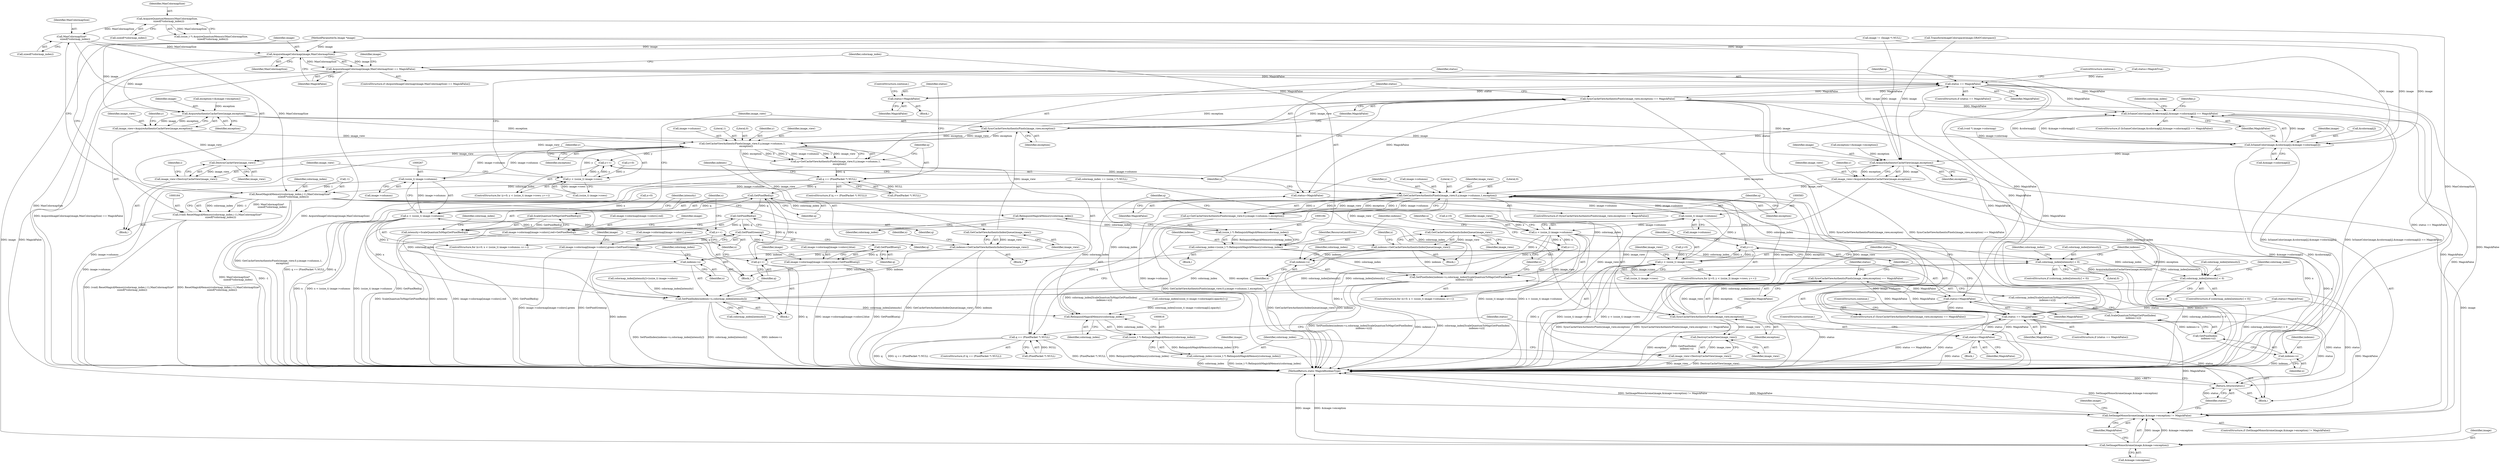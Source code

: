 digraph "0_ImageMagick_db1ffb6cf44bcfe5c4d5fcf9d9109ded5617387f_1@API" {
"1000169" [label="(Call,MaxColormapSize*\n         sizeof(*colormap_index))"];
"1000138" [label="(Call,AcquireQuantumMemory(MaxColormapSize,\n    sizeof(*colormap_index)))"];
"1000165" [label="(Call,ResetMagickMemory(colormap_index,(-1),MaxColormapSize*\n         sizeof(*colormap_index)))"];
"1000163" [label="(Call,(void) ResetMagickMemory(colormap_index,(-1),MaxColormapSize*\n         sizeof(*colormap_index)))"];
"1000185" [label="(Call,RelinquishMagickMemory(colormap_index))"];
"1000183" [label="(Call,(ssize_t *) RelinquishMagickMemory(colormap_index))"];
"1000181" [label="(Call,colormap_index=(ssize_t *) RelinquishMagickMemory(colormap_index))"];
"1000281" [label="(Call,colormap_index[intensity] < 0)"];
"1000288" [label="(Call,colormap_index[intensity] < 0)"];
"1000343" [label="(Call,SetPixelIndex(indexes+x,colormap_index[intensity]))"];
"1000617" [label="(Call,RelinquishMagickMemory(colormap_index))"];
"1000615" [label="(Call,(ssize_t *) RelinquishMagickMemory(colormap_index))"];
"1000613" [label="(Call,colormap_index=(ssize_t *) RelinquishMagickMemory(colormap_index))"];
"1000589" [label="(Call,SetPixelIndex(indexes+x,colormap_index[ScaleQuantumToMap(GetPixelIndex(\n        indexes+x))]))"];
"1000176" [label="(Call,AcquireImageColormap(image,MaxColormapSize))"];
"1000175" [label="(Call,AcquireImageColormap(image,MaxColormapSize) == MagickFalse)"];
"1000230" [label="(Call,status == MagickFalse)"];
"1000252" [label="(Call,status=MagickFalse)"];
"1000353" [label="(Call,SyncCacheViewAuthenticPixels(image_view,exception) == MagickFalse)"];
"1000358" [label="(Call,status=MagickFalse)"];
"1000451" [label="(Call,IsSameColor(image,&colormap[j],&image->colormap[i]) == MagickFalse)"];
"1000546" [label="(Call,status == MagickFalse)"];
"1000568" [label="(Call,status=MagickFalse)"];
"1000638" [label="(Return,return(status);)"];
"1000601" [label="(Call,SyncCacheViewAuthenticPixels(image_view,exception) == MagickFalse)"];
"1000606" [label="(Call,status=MagickFalse)"];
"1000625" [label="(Call,SetImageMonochrome(image,&image->exception) != MagickFalse)"];
"1000209" [label="(Call,AcquireAuthenticCacheView(image,exception))"];
"1000207" [label="(Call,image_view=AcquireAuthenticCacheView(image,exception))"];
"1000236" [label="(Call,GetCacheViewAuthenticPixels(image_view,0,y,image->columns,1,\n          exception))"];
"1000223" [label="(Call,y++)"];
"1000216" [label="(Call,y < (ssize_t) image->rows)"];
"1000234" [label="(Call,q=GetCacheViewAuthenticPixels(image_view,0,y,image->columns,1,\n          exception))"];
"1000246" [label="(Call,q == (PixelPacket *) NULL)"];
"1000278" [label="(Call,GetPixelRed(q))"];
"1000277" [label="(Call,ScaleQuantumToMap(GetPixelRed(q)))"];
"1000275" [label="(Call,intensity=ScaleQuantumToMap(GetPixelRed(q)))"];
"1000313" [label="(Call,GetPixelRed(q))"];
"1000303" [label="(Call,image->colormap[image->colors].red=GetPixelRed(q))"];
"1000325" [label="(Call,GetPixelGreen(q))"];
"1000315" [label="(Call,image->colormap[image->colors].green=GetPixelGreen(q))"];
"1000337" [label="(Call,GetPixelBlue(q))"];
"1000327" [label="(Call,image->colormap[image->colors].blue=GetPixelBlue(q))"];
"1000350" [label="(Call,q++)"];
"1000258" [label="(Call,GetCacheViewAuthenticIndexQueue(image_view))"];
"1000256" [label="(Call,indexes=GetCacheViewAuthenticIndexQueue(image_view))"];
"1000344" [label="(Call,indexes+x)"];
"1000354" [label="(Call,SyncCacheViewAuthenticPixels(image_view,exception))"];
"1000363" [label="(Call,DestroyCacheView(image_view))"];
"1000361" [label="(Call,image_view=DestroyCacheView(image_view))"];
"1000266" [label="(Call,(ssize_t) image->columns)"];
"1000264" [label="(Call,x < (ssize_t) image->columns)"];
"1000271" [label="(Call,x++)"];
"1000552" [label="(Call,GetCacheViewAuthenticPixels(image_view,0,y,image->columns,1,exception))"];
"1000539" [label="(Call,y++)"];
"1000532" [label="(Call,y < (ssize_t) image->rows)"];
"1000550" [label="(Call,q=GetCacheViewAuthenticPixels(image_view,0,y,image->columns,1,exception))"];
"1000562" [label="(Call,q == (PixelPacket *) NULL)"];
"1000574" [label="(Call,GetCacheViewAuthenticIndexQueue(image_view))"];
"1000572" [label="(Call,indexes=GetCacheViewAuthenticIndexQueue(image_view))"];
"1000590" [label="(Call,indexes+x)"];
"1000602" [label="(Call,SyncCacheViewAuthenticPixels(image_view,exception))"];
"1000611" [label="(Call,DestroyCacheView(image_view))"];
"1000609" [label="(Call,image_view=DestroyCacheView(image_view))"];
"1000582" [label="(Call,(ssize_t) image->columns)"];
"1000580" [label="(Call,x < (ssize_t) image->columns)"];
"1000587" [label="(Call,x++)"];
"1000596" [label="(Call,GetPixelIndex(\n        indexes+x))"];
"1000595" [label="(Call,ScaleQuantumToMap(GetPixelIndex(\n        indexes+x)))"];
"1000597" [label="(Call,indexes+x)"];
"1000452" [label="(Call,IsSameColor(image,&colormap[j],&image->colormap[i]))"];
"1000525" [label="(Call,AcquireAuthenticCacheView(image,exception))"];
"1000523" [label="(Call,image_view=AcquireAuthenticCacheView(image,exception))"];
"1000626" [label="(Call,SetImageMonochrome(image,&image->exception))"];
"1000177" [label="(Identifier,image)"];
"1000243" [label="(Literal,1)"];
"1000596" [label="(Call,GetPixelIndex(\n        indexes+x))"];
"1000112" [label="(Call,image != (Image *) NULL)"];
"1000231" [label="(Identifier,status)"];
"1000254" [label="(Identifier,MagickFalse)"];
"1000541" [label="(Block,)"];
"1000229" [label="(ControlStructure,if (status == MagickFalse))"];
"1000603" [label="(Identifier,image_view)"];
"1000568" [label="(Call,status=MagickFalse)"];
"1000355" [label="(Identifier,image_view)"];
"1000170" [label="(Identifier,MaxColormapSize)"];
"1000452" [label="(Call,IsSameColor(image,&colormap[j],&image->colormap[i]))"];
"1000347" [label="(Call,colormap_index[intensity])"];
"1000101" [label="(MethodParameterIn,Image *image)"];
"1000314" [label="(Identifier,q)"];
"1000256" [label="(Call,indexes=GetCacheViewAuthenticIndexQueue(image_view))"];
"1000554" [label="(Literal,0)"];
"1000266" [label="(Call,(ssize_t) image->columns)"];
"1000207" [label="(Call,image_view=AcquireAuthenticCacheView(image,exception))"];
"1000573" [label="(Identifier,indexes)"];
"1000262" [label="(Identifier,x)"];
"1000547" [label="(Identifier,status)"];
"1000225" [label="(Block,)"];
"1000344" [label="(Call,indexes+x)"];
"1000540" [label="(Identifier,y)"];
"1000348" [label="(Identifier,colormap_index)"];
"1000283" [label="(Identifier,colormap_index)"];
"1000524" [label="(Identifier,image_view)"];
"1000602" [label="(Call,SyncCacheViewAuthenticPixels(image_view,exception))"];
"1000545" [label="(ControlStructure,if (status == MagickFalse))"];
"1000210" [label="(Identifier,image)"];
"1000614" [label="(Identifier,colormap_index)"];
"1000331" [label="(Identifier,image)"];
"1000609" [label="(Call,image_view=DestroyCacheView(image_view))"];
"1000171" [label="(Call,sizeof(*colormap_index))"];
"1000178" [label="(Identifier,MaxColormapSize)"];
"1000278" [label="(Call,GetPixelRed(q))"];
"1000605" [label="(Identifier,MagickFalse)"];
"1000246" [label="(Call,q == (PixelPacket *) NULL)"];
"1000580" [label="(Call,x < (ssize_t) image->columns)"];
"1000212" [label="(ControlStructure,for (y=0; y < (ssize_t) image->rows; y++))"];
"1000289" [label="(Call,colormap_index[intensity])"];
"1000618" [label="(Identifier,colormap_index)"];
"1000567" [label="(Block,)"];
"1000612" [label="(Identifier,image_view)"];
"1000188" [label="(Identifier,ResourceLimitError)"];
"1000161" [label="(Block,)"];
"1000337" [label="(Call,GetPixelBlue(q))"];
"1000259" [label="(Identifier,image_view)"];
"1000234" [label="(Call,q=GetCacheViewAuthenticPixels(image_view,0,y,image->columns,1,\n          exception))"];
"1000628" [label="(Call,&image->exception)"];
"1000356" [label="(Identifier,exception)"];
"1000604" [label="(Identifier,exception)"];
"1000613" [label="(Call,colormap_index=(ssize_t *) RelinquishMagickMemory(colormap_index))"];
"1000319" [label="(Identifier,image)"];
"1000257" [label="(Identifier,indexes)"];
"1000561" [label="(ControlStructure,if (q == (PixelPacket *) NULL))"];
"1000530" [label="(Identifier,y)"];
"1000271" [label="(Call,x++)"];
"1000550" [label="(Call,q=GetCacheViewAuthenticPixels(image_view,0,y,image->columns,1,exception))"];
"1000316" [label="(Call,image->colormap[image->colors].green)"];
"1000343" [label="(Call,SetPixelIndex(indexes+x,colormap_index[intensity]))"];
"1000292" [label="(Literal,0)"];
"1000275" [label="(Call,intensity=ScaleQuantumToMap(GetPixelRed(q)))"];
"1000328" [label="(Call,image->colormap[image->colors].blue)"];
"1000176" [label="(Call,AcquireImageColormap(image,MaxColormapSize))"];
"1000589" [label="(Call,SetPixelIndex(indexes+x,colormap_index[ScaleQuantumToMap(GetPixelIndex(\n        indexes+x))]))"];
"1000230" [label="(Call,status == MagickFalse)"];
"1000450" [label="(ControlStructure,if (IsSameColor(image,&colormap[j],&image->colormap[i]) == MagickFalse))"];
"1000280" [label="(ControlStructure,if (colormap_index[intensity] < 0))"];
"1000195" [label="(Identifier,image)"];
"1000245" [label="(ControlStructure,if (q == (PixelPacket *) NULL))"];
"1000179" [label="(Identifier,MagickFalse)"];
"1000180" [label="(Block,)"];
"1000144" [label="(Call,colormap_index == (ssize_t *) NULL)"];
"1000626" [label="(Call,SetImageMonochrome(image,&image->exception))"];
"1000529" [label="(Call,y=0)"];
"1000635" [label="(Identifier,image)"];
"1000303" [label="(Call,image->colormap[image->colors].red=GetPixelRed(q))"];
"1000560" [label="(Identifier,exception)"];
"1000325" [label="(Call,GetPixelGreen(q))"];
"1000451" [label="(Call,IsSameColor(image,&colormap[j],&image->colormap[i]) == MagickFalse)"];
"1000638" [label="(Return,return(status);)"];
"1000479" [label="(Identifier,colormap_index)"];
"1000313" [label="(Call,GetPixelRed(q))"];
"1000352" [label="(ControlStructure,if (SyncCacheViewAuthenticPixels(image_view,exception) == MagickFalse))"];
"1000287" [label="(ControlStructure,if (colormap_index[intensity] < 0))"];
"1000551" [label="(Identifier,q)"];
"1000244" [label="(Identifier,exception)"];
"1000131" [label="(Call,TransformImageColorspace(image,GRAYColorspace))"];
"1000555" [label="(Identifier,y)"];
"1000264" [label="(Call,x < (ssize_t) image->columns)"];
"1000621" [label="(Identifier,image)"];
"1000261" [label="(Call,x=0)"];
"1000138" [label="(Call,AcquireQuantumMemory(MaxColormapSize,\n    sizeof(*colormap_index)))"];
"1000358" [label="(Call,status=MagickFalse)"];
"1000607" [label="(Identifier,status)"];
"1000617" [label="(Call,RelinquishMagickMemory(colormap_index))"];
"1000304" [label="(Call,image->colormap[image->colors].red)"];
"1000533" [label="(Identifier,y)"];
"1000606" [label="(Call,status=MagickFalse)"];
"1000102" [label="(Block,)"];
"1000216" [label="(Call,y < (ssize_t) image->rows)"];
"1000600" [label="(ControlStructure,if (SyncCacheViewAuthenticPixels(image_view,exception) == MagickFalse))"];
"1000590" [label="(Call,indexes+x)"];
"1000285" [label="(Literal,0)"];
"1000247" [label="(Identifier,q)"];
"1000576" [label="(ControlStructure,for (x=0; x < (ssize_t) image->columns; x++))"];
"1000526" [label="(Identifier,image)"];
"1000238" [label="(Literal,0)"];
"1000175" [label="(Call,AcquireImageColormap(image,MaxColormapSize) == MagickFalse)"];
"1000367" [label="(Identifier,i)"];
"1000277" [label="(Call,ScaleQuantumToMap(GetPixelRed(q)))"];
"1000582" [label="(Call,(ssize_t) image->columns)"];
"1000611" [label="(Call,DestroyCacheView(image_view))"];
"1000624" [label="(ControlStructure,if (SetImageMonochrome(image,&image->exception) != MagickFalse))"];
"1000268" [label="(Call,image->columns)"];
"1000532" [label="(Call,y < (ssize_t) image->rows)"];
"1000140" [label="(Call,sizeof(*colormap_index))"];
"1000260" [label="(ControlStructure,for (x=0; x < (ssize_t) image->columns; x++))"];
"1000273" [label="(Block,)"];
"1000345" [label="(Identifier,indexes)"];
"1000288" [label="(Call,colormap_index[intensity] < 0)"];
"1000139" [label="(Identifier,MaxColormapSize)"];
"1000232" [label="(Identifier,MagickFalse)"];
"1000183" [label="(Call,(ssize_t *) RelinquishMagickMemory(colormap_index))"];
"1000601" [label="(Call,SyncCacheViewAuthenticPixels(image_view,exception) == MagickFalse)"];
"1000174" [label="(ControlStructure,if (AcquireImageColormap(image,MaxColormapSize) == MagickFalse))"];
"1000251" [label="(Block,)"];
"1000575" [label="(Identifier,image_view)"];
"1000587" [label="(Call,x++)"];
"1000563" [label="(Identifier,q)"];
"1000615" [label="(Call,(ssize_t *) RelinquishMagickMemory(colormap_index))"];
"1000233" [label="(ControlStructure,continue;)"];
"1000363" [label="(Call,DestroyCacheView(image_view))"];
"1000632" [label="(Identifier,MagickFalse)"];
"1000588" [label="(Identifier,x)"];
"1000458" [label="(Call,&image->colormap[i])"];
"1000213" [label="(Call,y=0)"];
"1000546" [label="(Call,status == MagickFalse)"];
"1000569" [label="(Identifier,status)"];
"1000198" [label="(Call,status=MagickTrue)"];
"1000208" [label="(Identifier,image_view)"];
"1000364" [label="(Identifier,image_view)"];
"1000186" [label="(Identifier,colormap_index)"];
"1000315" [label="(Call,image->colormap[image->colors].green=GetPixelGreen(q))"];
"1000362" [label="(Identifier,image_view)"];
"1000581" [label="(Identifier,x)"];
"1000595" [label="(Call,ScaleQuantumToMap(GetPixelIndex(\n        indexes+x)))"];
"1000326" [label="(Identifier,q)"];
"1000640" [label="(MethodReturn,static MagickBooleanType)"];
"1000453" [label="(Identifier,image)"];
"1000523" [label="(Call,image_view=AcquireAuthenticCacheView(image,exception))"];
"1000454" [label="(Call,&colormap[j])"];
"1000167" [label="(Call,-1)"];
"1000549" [label="(ControlStructure,continue;)"];
"1000548" [label="(Identifier,MagickFalse)"];
"1000217" [label="(Identifier,y)"];
"1000351" [label="(Identifier,q)"];
"1000185" [label="(Call,RelinquishMagickMemory(colormap_index))"];
"1000539" [label="(Call,y++)"];
"1000360" [label="(Identifier,MagickFalse)"];
"1000265" [label="(Identifier,x)"];
"1000556" [label="(Call,image->columns)"];
"1000341" [label="(Identifier,image)"];
"1000350" [label="(Call,q++)"];
"1000201" [label="(Call,exception=(&image->exception))"];
"1000239" [label="(Identifier,y)"];
"1000627" [label="(Identifier,image)"];
"1000639" [label="(Identifier,status)"];
"1000608" [label="(Identifier,MagickFalse)"];
"1000390" [label="(Call,(void *) image->colormap)"];
"1000182" [label="(Identifier,colormap_index)"];
"1000272" [label="(Identifier,x)"];
"1000572" [label="(Call,indexes=GetCacheViewAuthenticIndexQueue(image_view))"];
"1000258" [label="(Call,GetCacheViewAuthenticIndexQueue(image_view))"];
"1000290" [label="(Identifier,colormap_index)"];
"1000165" [label="(Call,ResetMagickMemory(colormap_index,(-1),MaxColormapSize*\n         sizeof(*colormap_index)))"];
"1000346" [label="(Identifier,x)"];
"1000281" [label="(Call,colormap_index[intensity] < 0)"];
"1000276" [label="(Identifier,intensity)"];
"1000357" [label="(Identifier,MagickFalse)"];
"1000591" [label="(Identifier,indexes)"];
"1000597" [label="(Call,indexes+x)"];
"1000223" [label="(Call,y++)"];
"1000592" [label="(Identifier,x)"];
"1000593" [label="(Call,colormap_index[ScaleQuantumToMap(GetPixelIndex(\n        indexes+x))])"];
"1000169" [label="(Call,MaxColormapSize*\n         sizeof(*colormap_index))"];
"1000296" [label="(Identifier,colormap_index)"];
"1000235" [label="(Identifier,q)"];
"1000525" [label="(Call,AcquireAuthenticCacheView(image,exception))"];
"1000237" [label="(Identifier,image_view)"];
"1000559" [label="(Literal,1)"];
"1000598" [label="(Identifier,indexes)"];
"1000562" [label="(Call,q == (PixelPacket *) NULL)"];
"1000166" [label="(Identifier,colormap_index)"];
"1000570" [label="(Identifier,MagickFalse)"];
"1000214" [label="(Identifier,y)"];
"1000218" [label="(Call,(ssize_t) image->rows)"];
"1000293" [label="(Block,)"];
"1000571" [label="(ControlStructure,continue;)"];
"1000327" [label="(Call,image->colormap[image->colors].blue=GetPixelBlue(q))"];
"1000553" [label="(Identifier,image_view)"];
"1000248" [label="(Call,(PixelPacket *) NULL)"];
"1000464" [label="(Identifier,MagickFalse)"];
"1000527" [label="(Identifier,exception)"];
"1000252" [label="(Call,status=MagickFalse)"];
"1000514" [label="(Call,status=MagickTrue)"];
"1000361" [label="(Call,image_view=DestroyCacheView(image_view))"];
"1000279" [label="(Identifier,q)"];
"1000564" [label="(Call,(PixelPacket *) NULL)"];
"1000517" [label="(Call,exception=(&image->exception))"];
"1000224" [label="(Identifier,y)"];
"1000354" [label="(Call,SyncCacheViewAuthenticPixels(image_view,exception))"];
"1000294" [label="(Call,colormap_index[intensity]=(ssize_t) image->colors)"];
"1000209" [label="(Call,AcquireAuthenticCacheView(image,exception))"];
"1000338" [label="(Identifier,q)"];
"1000181" [label="(Call,colormap_index=(ssize_t *) RelinquishMagickMemory(colormap_index))"];
"1000610" [label="(Identifier,image_view)"];
"1000594" [label="(Identifier,colormap_index)"];
"1000136" [label="(Call,(ssize_t *) AcquireQuantumMemory(MaxColormapSize,\n    sizeof(*colormap_index)))"];
"1000253" [label="(Identifier,status)"];
"1000584" [label="(Call,image->columns)"];
"1000236" [label="(Call,GetCacheViewAuthenticPixels(image_view,0,y,image->columns,1,\n          exception))"];
"1000599" [label="(Identifier,x)"];
"1000477" [label="(Call,colormap_index[(ssize_t) image->colormap[i].opacity]=j)"];
"1000240" [label="(Call,image->columns)"];
"1000467" [label="(Identifier,j)"];
"1000574" [label="(Call,GetCacheViewAuthenticIndexQueue(image_view))"];
"1000552" [label="(Call,GetCacheViewAuthenticPixels(image_view,0,y,image->columns,1,exception))"];
"1000282" [label="(Call,colormap_index[intensity])"];
"1000625" [label="(Call,SetImageMonochrome(image,&image->exception) != MagickFalse)"];
"1000359" [label="(Identifier,status)"];
"1000353" [label="(Call,SyncCacheViewAuthenticPixels(image_view,exception) == MagickFalse)"];
"1000578" [label="(Identifier,x)"];
"1000528" [label="(ControlStructure,for (y=0; y < (ssize_t) image->rows; y++))"];
"1000534" [label="(Call,(ssize_t) image->rows)"];
"1000255" [label="(ControlStructure,continue;)"];
"1000577" [label="(Call,x=0)"];
"1000211" [label="(Identifier,exception)"];
"1000163" [label="(Call,(void) ResetMagickMemory(colormap_index,(-1),MaxColormapSize*\n         sizeof(*colormap_index)))"];
"1000169" -> "1000165"  [label="AST: "];
"1000169" -> "1000171"  [label="CFG: "];
"1000170" -> "1000169"  [label="AST: "];
"1000171" -> "1000169"  [label="AST: "];
"1000165" -> "1000169"  [label="CFG: "];
"1000169" -> "1000165"  [label="DDG: MaxColormapSize"];
"1000138" -> "1000169"  [label="DDG: MaxColormapSize"];
"1000169" -> "1000176"  [label="DDG: MaxColormapSize"];
"1000138" -> "1000136"  [label="AST: "];
"1000138" -> "1000140"  [label="CFG: "];
"1000139" -> "1000138"  [label="AST: "];
"1000140" -> "1000138"  [label="AST: "];
"1000136" -> "1000138"  [label="CFG: "];
"1000138" -> "1000640"  [label="DDG: MaxColormapSize"];
"1000138" -> "1000136"  [label="DDG: MaxColormapSize"];
"1000165" -> "1000163"  [label="AST: "];
"1000166" -> "1000165"  [label="AST: "];
"1000167" -> "1000165"  [label="AST: "];
"1000163" -> "1000165"  [label="CFG: "];
"1000165" -> "1000640"  [label="DDG: MaxColormapSize*\n         sizeof(*colormap_index)"];
"1000165" -> "1000640"  [label="DDG: -1"];
"1000165" -> "1000163"  [label="DDG: colormap_index"];
"1000165" -> "1000163"  [label="DDG: -1"];
"1000165" -> "1000163"  [label="DDG: MaxColormapSize*\n         sizeof(*colormap_index)"];
"1000144" -> "1000165"  [label="DDG: colormap_index"];
"1000167" -> "1000165"  [label="DDG: 1"];
"1000165" -> "1000185"  [label="DDG: colormap_index"];
"1000165" -> "1000281"  [label="DDG: colormap_index"];
"1000165" -> "1000288"  [label="DDG: colormap_index"];
"1000165" -> "1000343"  [label="DDG: colormap_index"];
"1000165" -> "1000589"  [label="DDG: colormap_index"];
"1000165" -> "1000617"  [label="DDG: colormap_index"];
"1000163" -> "1000161"  [label="AST: "];
"1000164" -> "1000163"  [label="AST: "];
"1000177" -> "1000163"  [label="CFG: "];
"1000163" -> "1000640"  [label="DDG: (void) ResetMagickMemory(colormap_index,(-1),MaxColormapSize*\n         sizeof(*colormap_index))"];
"1000163" -> "1000640"  [label="DDG: ResetMagickMemory(colormap_index,(-1),MaxColormapSize*\n         sizeof(*colormap_index))"];
"1000185" -> "1000183"  [label="AST: "];
"1000185" -> "1000186"  [label="CFG: "];
"1000186" -> "1000185"  [label="AST: "];
"1000183" -> "1000185"  [label="CFG: "];
"1000185" -> "1000183"  [label="DDG: colormap_index"];
"1000183" -> "1000181"  [label="AST: "];
"1000184" -> "1000183"  [label="AST: "];
"1000181" -> "1000183"  [label="CFG: "];
"1000183" -> "1000181"  [label="DDG: RelinquishMagickMemory(colormap_index)"];
"1000181" -> "1000180"  [label="AST: "];
"1000182" -> "1000181"  [label="AST: "];
"1000188" -> "1000181"  [label="CFG: "];
"1000181" -> "1000281"  [label="DDG: colormap_index"];
"1000181" -> "1000288"  [label="DDG: colormap_index"];
"1000181" -> "1000343"  [label="DDG: colormap_index"];
"1000181" -> "1000589"  [label="DDG: colormap_index"];
"1000181" -> "1000617"  [label="DDG: colormap_index"];
"1000281" -> "1000280"  [label="AST: "];
"1000281" -> "1000285"  [label="CFG: "];
"1000282" -> "1000281"  [label="AST: "];
"1000285" -> "1000281"  [label="AST: "];
"1000290" -> "1000281"  [label="CFG: "];
"1000345" -> "1000281"  [label="CFG: "];
"1000281" -> "1000640"  [label="DDG: colormap_index[intensity] < 0"];
"1000343" -> "1000281"  [label="DDG: colormap_index[intensity]"];
"1000281" -> "1000288"  [label="DDG: colormap_index[intensity]"];
"1000281" -> "1000343"  [label="DDG: colormap_index[intensity]"];
"1000288" -> "1000287"  [label="AST: "];
"1000288" -> "1000292"  [label="CFG: "];
"1000289" -> "1000288"  [label="AST: "];
"1000292" -> "1000288"  [label="AST: "];
"1000296" -> "1000288"  [label="CFG: "];
"1000345" -> "1000288"  [label="CFG: "];
"1000288" -> "1000640"  [label="DDG: colormap_index[intensity] < 0"];
"1000288" -> "1000343"  [label="DDG: colormap_index[intensity]"];
"1000343" -> "1000273"  [label="AST: "];
"1000343" -> "1000347"  [label="CFG: "];
"1000344" -> "1000343"  [label="AST: "];
"1000347" -> "1000343"  [label="AST: "];
"1000351" -> "1000343"  [label="CFG: "];
"1000343" -> "1000640"  [label="DDG: indexes+x"];
"1000343" -> "1000640"  [label="DDG: SetPixelIndex(indexes+x,colormap_index[intensity])"];
"1000343" -> "1000640"  [label="DDG: colormap_index[intensity]"];
"1000256" -> "1000343"  [label="DDG: indexes"];
"1000264" -> "1000343"  [label="DDG: x"];
"1000294" -> "1000343"  [label="DDG: colormap_index[intensity]"];
"1000343" -> "1000617"  [label="DDG: colormap_index[intensity]"];
"1000617" -> "1000615"  [label="AST: "];
"1000617" -> "1000618"  [label="CFG: "];
"1000618" -> "1000617"  [label="AST: "];
"1000615" -> "1000617"  [label="CFG: "];
"1000617" -> "1000615"  [label="DDG: colormap_index"];
"1000144" -> "1000617"  [label="DDG: colormap_index"];
"1000477" -> "1000617"  [label="DDG: colormap_index[(ssize_t) image->colormap[i].opacity]"];
"1000589" -> "1000617"  [label="DDG: colormap_index[ScaleQuantumToMap(GetPixelIndex(\n        indexes+x))]"];
"1000615" -> "1000613"  [label="AST: "];
"1000616" -> "1000615"  [label="AST: "];
"1000613" -> "1000615"  [label="CFG: "];
"1000615" -> "1000640"  [label="DDG: RelinquishMagickMemory(colormap_index)"];
"1000615" -> "1000613"  [label="DDG: RelinquishMagickMemory(colormap_index)"];
"1000613" -> "1000102"  [label="AST: "];
"1000614" -> "1000613"  [label="AST: "];
"1000621" -> "1000613"  [label="CFG: "];
"1000613" -> "1000640"  [label="DDG: colormap_index"];
"1000613" -> "1000640"  [label="DDG: (ssize_t *) RelinquishMagickMemory(colormap_index)"];
"1000589" -> "1000576"  [label="AST: "];
"1000589" -> "1000593"  [label="CFG: "];
"1000590" -> "1000589"  [label="AST: "];
"1000593" -> "1000589"  [label="AST: "];
"1000588" -> "1000589"  [label="CFG: "];
"1000589" -> "1000640"  [label="DDG: SetPixelIndex(indexes+x,colormap_index[ScaleQuantumToMap(GetPixelIndex(\n        indexes+x))])"];
"1000589" -> "1000640"  [label="DDG: indexes+x"];
"1000589" -> "1000640"  [label="DDG: colormap_index[ScaleQuantumToMap(GetPixelIndex(\n        indexes+x))]"];
"1000596" -> "1000589"  [label="DDG: indexes+x"];
"1000572" -> "1000589"  [label="DDG: indexes"];
"1000580" -> "1000589"  [label="DDG: x"];
"1000144" -> "1000589"  [label="DDG: colormap_index"];
"1000176" -> "1000175"  [label="AST: "];
"1000176" -> "1000178"  [label="CFG: "];
"1000177" -> "1000176"  [label="AST: "];
"1000178" -> "1000176"  [label="AST: "];
"1000179" -> "1000176"  [label="CFG: "];
"1000176" -> "1000640"  [label="DDG: MaxColormapSize"];
"1000176" -> "1000175"  [label="DDG: image"];
"1000176" -> "1000175"  [label="DDG: MaxColormapSize"];
"1000131" -> "1000176"  [label="DDG: image"];
"1000112" -> "1000176"  [label="DDG: image"];
"1000101" -> "1000176"  [label="DDG: image"];
"1000176" -> "1000209"  [label="DDG: image"];
"1000175" -> "1000174"  [label="AST: "];
"1000175" -> "1000179"  [label="CFG: "];
"1000179" -> "1000175"  [label="AST: "];
"1000182" -> "1000175"  [label="CFG: "];
"1000195" -> "1000175"  [label="CFG: "];
"1000175" -> "1000640"  [label="DDG: AcquireImageColormap(image,MaxColormapSize)"];
"1000175" -> "1000640"  [label="DDG: AcquireImageColormap(image,MaxColormapSize) == MagickFalse"];
"1000175" -> "1000230"  [label="DDG: MagickFalse"];
"1000175" -> "1000451"  [label="DDG: MagickFalse"];
"1000175" -> "1000546"  [label="DDG: MagickFalse"];
"1000175" -> "1000625"  [label="DDG: MagickFalse"];
"1000230" -> "1000229"  [label="AST: "];
"1000230" -> "1000232"  [label="CFG: "];
"1000231" -> "1000230"  [label="AST: "];
"1000232" -> "1000230"  [label="AST: "];
"1000233" -> "1000230"  [label="CFG: "];
"1000235" -> "1000230"  [label="CFG: "];
"1000230" -> "1000640"  [label="DDG: status == MagickFalse"];
"1000252" -> "1000230"  [label="DDG: status"];
"1000198" -> "1000230"  [label="DDG: status"];
"1000358" -> "1000230"  [label="DDG: status"];
"1000353" -> "1000230"  [label="DDG: MagickFalse"];
"1000230" -> "1000252"  [label="DDG: MagickFalse"];
"1000230" -> "1000353"  [label="DDG: MagickFalse"];
"1000230" -> "1000451"  [label="DDG: MagickFalse"];
"1000230" -> "1000546"  [label="DDG: MagickFalse"];
"1000230" -> "1000625"  [label="DDG: MagickFalse"];
"1000252" -> "1000251"  [label="AST: "];
"1000252" -> "1000254"  [label="CFG: "];
"1000253" -> "1000252"  [label="AST: "];
"1000254" -> "1000252"  [label="AST: "];
"1000255" -> "1000252"  [label="CFG: "];
"1000353" -> "1000352"  [label="AST: "];
"1000353" -> "1000357"  [label="CFG: "];
"1000354" -> "1000353"  [label="AST: "];
"1000357" -> "1000353"  [label="AST: "];
"1000359" -> "1000353"  [label="CFG: "];
"1000224" -> "1000353"  [label="CFG: "];
"1000353" -> "1000640"  [label="DDG: SyncCacheViewAuthenticPixels(image_view,exception) == MagickFalse"];
"1000353" -> "1000640"  [label="DDG: SyncCacheViewAuthenticPixels(image_view,exception)"];
"1000354" -> "1000353"  [label="DDG: image_view"];
"1000354" -> "1000353"  [label="DDG: exception"];
"1000353" -> "1000358"  [label="DDG: MagickFalse"];
"1000353" -> "1000451"  [label="DDG: MagickFalse"];
"1000353" -> "1000546"  [label="DDG: MagickFalse"];
"1000353" -> "1000625"  [label="DDG: MagickFalse"];
"1000358" -> "1000352"  [label="AST: "];
"1000358" -> "1000360"  [label="CFG: "];
"1000359" -> "1000358"  [label="AST: "];
"1000360" -> "1000358"  [label="AST: "];
"1000224" -> "1000358"  [label="CFG: "];
"1000451" -> "1000450"  [label="AST: "];
"1000451" -> "1000464"  [label="CFG: "];
"1000452" -> "1000451"  [label="AST: "];
"1000464" -> "1000451"  [label="AST: "];
"1000467" -> "1000451"  [label="CFG: "];
"1000479" -> "1000451"  [label="CFG: "];
"1000451" -> "1000640"  [label="DDG: IsSameColor(image,&colormap[j],&image->colormap[i])"];
"1000451" -> "1000640"  [label="DDG: IsSameColor(image,&colormap[j],&image->colormap[i]) == MagickFalse"];
"1000452" -> "1000451"  [label="DDG: image"];
"1000452" -> "1000451"  [label="DDG: &colormap[j]"];
"1000452" -> "1000451"  [label="DDG: &image->colormap[i]"];
"1000451" -> "1000546"  [label="DDG: MagickFalse"];
"1000451" -> "1000625"  [label="DDG: MagickFalse"];
"1000546" -> "1000545"  [label="AST: "];
"1000546" -> "1000548"  [label="CFG: "];
"1000547" -> "1000546"  [label="AST: "];
"1000548" -> "1000546"  [label="AST: "];
"1000549" -> "1000546"  [label="CFG: "];
"1000551" -> "1000546"  [label="CFG: "];
"1000546" -> "1000640"  [label="DDG: status == MagickFalse"];
"1000546" -> "1000640"  [label="DDG: status"];
"1000606" -> "1000546"  [label="DDG: status"];
"1000568" -> "1000546"  [label="DDG: status"];
"1000514" -> "1000546"  [label="DDG: status"];
"1000601" -> "1000546"  [label="DDG: MagickFalse"];
"1000546" -> "1000568"  [label="DDG: MagickFalse"];
"1000546" -> "1000601"  [label="DDG: MagickFalse"];
"1000546" -> "1000625"  [label="DDG: MagickFalse"];
"1000546" -> "1000638"  [label="DDG: status"];
"1000568" -> "1000567"  [label="AST: "];
"1000568" -> "1000570"  [label="CFG: "];
"1000569" -> "1000568"  [label="AST: "];
"1000570" -> "1000568"  [label="AST: "];
"1000571" -> "1000568"  [label="CFG: "];
"1000568" -> "1000640"  [label="DDG: status"];
"1000568" -> "1000638"  [label="DDG: status"];
"1000638" -> "1000102"  [label="AST: "];
"1000638" -> "1000639"  [label="CFG: "];
"1000639" -> "1000638"  [label="AST: "];
"1000640" -> "1000638"  [label="CFG: "];
"1000638" -> "1000640"  [label="DDG: <RET>"];
"1000639" -> "1000638"  [label="DDG: status"];
"1000606" -> "1000638"  [label="DDG: status"];
"1000514" -> "1000638"  [label="DDG: status"];
"1000601" -> "1000600"  [label="AST: "];
"1000601" -> "1000605"  [label="CFG: "];
"1000602" -> "1000601"  [label="AST: "];
"1000605" -> "1000601"  [label="AST: "];
"1000607" -> "1000601"  [label="CFG: "];
"1000540" -> "1000601"  [label="CFG: "];
"1000601" -> "1000640"  [label="DDG: SyncCacheViewAuthenticPixels(image_view,exception)"];
"1000601" -> "1000640"  [label="DDG: SyncCacheViewAuthenticPixels(image_view,exception) == MagickFalse"];
"1000602" -> "1000601"  [label="DDG: image_view"];
"1000602" -> "1000601"  [label="DDG: exception"];
"1000601" -> "1000606"  [label="DDG: MagickFalse"];
"1000601" -> "1000625"  [label="DDG: MagickFalse"];
"1000606" -> "1000600"  [label="AST: "];
"1000606" -> "1000608"  [label="CFG: "];
"1000607" -> "1000606"  [label="AST: "];
"1000608" -> "1000606"  [label="AST: "];
"1000540" -> "1000606"  [label="CFG: "];
"1000606" -> "1000640"  [label="DDG: status"];
"1000625" -> "1000624"  [label="AST: "];
"1000625" -> "1000632"  [label="CFG: "];
"1000626" -> "1000625"  [label="AST: "];
"1000632" -> "1000625"  [label="AST: "];
"1000635" -> "1000625"  [label="CFG: "];
"1000639" -> "1000625"  [label="CFG: "];
"1000625" -> "1000640"  [label="DDG: MagickFalse"];
"1000625" -> "1000640"  [label="DDG: SetImageMonochrome(image,&image->exception)"];
"1000625" -> "1000640"  [label="DDG: SetImageMonochrome(image,&image->exception) != MagickFalse"];
"1000626" -> "1000625"  [label="DDG: image"];
"1000626" -> "1000625"  [label="DDG: &image->exception"];
"1000209" -> "1000207"  [label="AST: "];
"1000209" -> "1000211"  [label="CFG: "];
"1000210" -> "1000209"  [label="AST: "];
"1000211" -> "1000209"  [label="AST: "];
"1000207" -> "1000209"  [label="CFG: "];
"1000209" -> "1000207"  [label="DDG: image"];
"1000209" -> "1000207"  [label="DDG: exception"];
"1000101" -> "1000209"  [label="DDG: image"];
"1000201" -> "1000209"  [label="DDG: exception"];
"1000209" -> "1000236"  [label="DDG: exception"];
"1000209" -> "1000452"  [label="DDG: image"];
"1000209" -> "1000525"  [label="DDG: image"];
"1000207" -> "1000161"  [label="AST: "];
"1000208" -> "1000207"  [label="AST: "];
"1000214" -> "1000207"  [label="CFG: "];
"1000207" -> "1000236"  [label="DDG: image_view"];
"1000207" -> "1000363"  [label="DDG: image_view"];
"1000236" -> "1000234"  [label="AST: "];
"1000236" -> "1000244"  [label="CFG: "];
"1000237" -> "1000236"  [label="AST: "];
"1000238" -> "1000236"  [label="AST: "];
"1000239" -> "1000236"  [label="AST: "];
"1000240" -> "1000236"  [label="AST: "];
"1000243" -> "1000236"  [label="AST: "];
"1000244" -> "1000236"  [label="AST: "];
"1000234" -> "1000236"  [label="CFG: "];
"1000236" -> "1000640"  [label="DDG: image->columns"];
"1000236" -> "1000223"  [label="DDG: y"];
"1000236" -> "1000234"  [label="DDG: exception"];
"1000236" -> "1000234"  [label="DDG: 0"];
"1000236" -> "1000234"  [label="DDG: y"];
"1000236" -> "1000234"  [label="DDG: image->columns"];
"1000236" -> "1000234"  [label="DDG: 1"];
"1000236" -> "1000234"  [label="DDG: image_view"];
"1000354" -> "1000236"  [label="DDG: image_view"];
"1000354" -> "1000236"  [label="DDG: exception"];
"1000216" -> "1000236"  [label="DDG: y"];
"1000266" -> "1000236"  [label="DDG: image->columns"];
"1000236" -> "1000258"  [label="DDG: image_view"];
"1000236" -> "1000266"  [label="DDG: image->columns"];
"1000236" -> "1000354"  [label="DDG: exception"];
"1000236" -> "1000363"  [label="DDG: image_view"];
"1000236" -> "1000552"  [label="DDG: image->columns"];
"1000223" -> "1000212"  [label="AST: "];
"1000223" -> "1000224"  [label="CFG: "];
"1000224" -> "1000223"  [label="AST: "];
"1000217" -> "1000223"  [label="CFG: "];
"1000223" -> "1000216"  [label="DDG: y"];
"1000216" -> "1000223"  [label="DDG: y"];
"1000216" -> "1000212"  [label="AST: "];
"1000216" -> "1000218"  [label="CFG: "];
"1000217" -> "1000216"  [label="AST: "];
"1000218" -> "1000216"  [label="AST: "];
"1000231" -> "1000216"  [label="CFG: "];
"1000362" -> "1000216"  [label="CFG: "];
"1000213" -> "1000216"  [label="DDG: y"];
"1000218" -> "1000216"  [label="DDG: image->rows"];
"1000234" -> "1000225"  [label="AST: "];
"1000235" -> "1000234"  [label="AST: "];
"1000247" -> "1000234"  [label="CFG: "];
"1000234" -> "1000640"  [label="DDG: GetCacheViewAuthenticPixels(image_view,0,y,image->columns,1,\n          exception)"];
"1000234" -> "1000246"  [label="DDG: q"];
"1000246" -> "1000245"  [label="AST: "];
"1000246" -> "1000248"  [label="CFG: "];
"1000247" -> "1000246"  [label="AST: "];
"1000248" -> "1000246"  [label="AST: "];
"1000253" -> "1000246"  [label="CFG: "];
"1000257" -> "1000246"  [label="CFG: "];
"1000246" -> "1000640"  [label="DDG: q == (PixelPacket *) NULL"];
"1000246" -> "1000640"  [label="DDG: q"];
"1000248" -> "1000246"  [label="DDG: NULL"];
"1000246" -> "1000278"  [label="DDG: q"];
"1000278" -> "1000277"  [label="AST: "];
"1000278" -> "1000279"  [label="CFG: "];
"1000279" -> "1000278"  [label="AST: "];
"1000277" -> "1000278"  [label="CFG: "];
"1000278" -> "1000277"  [label="DDG: q"];
"1000350" -> "1000278"  [label="DDG: q"];
"1000278" -> "1000313"  [label="DDG: q"];
"1000278" -> "1000350"  [label="DDG: q"];
"1000277" -> "1000275"  [label="AST: "];
"1000275" -> "1000277"  [label="CFG: "];
"1000277" -> "1000640"  [label="DDG: GetPixelRed(q)"];
"1000277" -> "1000275"  [label="DDG: GetPixelRed(q)"];
"1000275" -> "1000273"  [label="AST: "];
"1000276" -> "1000275"  [label="AST: "];
"1000283" -> "1000275"  [label="CFG: "];
"1000275" -> "1000640"  [label="DDG: intensity"];
"1000275" -> "1000640"  [label="DDG: ScaleQuantumToMap(GetPixelRed(q))"];
"1000313" -> "1000303"  [label="AST: "];
"1000313" -> "1000314"  [label="CFG: "];
"1000314" -> "1000313"  [label="AST: "];
"1000303" -> "1000313"  [label="CFG: "];
"1000313" -> "1000303"  [label="DDG: q"];
"1000313" -> "1000325"  [label="DDG: q"];
"1000303" -> "1000293"  [label="AST: "];
"1000304" -> "1000303"  [label="AST: "];
"1000319" -> "1000303"  [label="CFG: "];
"1000303" -> "1000640"  [label="DDG: image->colormap[image->colors].red"];
"1000303" -> "1000640"  [label="DDG: GetPixelRed(q)"];
"1000325" -> "1000315"  [label="AST: "];
"1000325" -> "1000326"  [label="CFG: "];
"1000326" -> "1000325"  [label="AST: "];
"1000315" -> "1000325"  [label="CFG: "];
"1000325" -> "1000315"  [label="DDG: q"];
"1000325" -> "1000337"  [label="DDG: q"];
"1000315" -> "1000293"  [label="AST: "];
"1000316" -> "1000315"  [label="AST: "];
"1000331" -> "1000315"  [label="CFG: "];
"1000315" -> "1000640"  [label="DDG: image->colormap[image->colors].green"];
"1000315" -> "1000640"  [label="DDG: GetPixelGreen(q)"];
"1000337" -> "1000327"  [label="AST: "];
"1000337" -> "1000338"  [label="CFG: "];
"1000338" -> "1000337"  [label="AST: "];
"1000327" -> "1000337"  [label="CFG: "];
"1000337" -> "1000327"  [label="DDG: q"];
"1000337" -> "1000350"  [label="DDG: q"];
"1000327" -> "1000293"  [label="AST: "];
"1000328" -> "1000327"  [label="AST: "];
"1000341" -> "1000327"  [label="CFG: "];
"1000327" -> "1000640"  [label="DDG: image->colormap[image->colors].blue"];
"1000327" -> "1000640"  [label="DDG: GetPixelBlue(q)"];
"1000350" -> "1000273"  [label="AST: "];
"1000350" -> "1000351"  [label="CFG: "];
"1000351" -> "1000350"  [label="AST: "];
"1000272" -> "1000350"  [label="CFG: "];
"1000350" -> "1000640"  [label="DDG: q"];
"1000258" -> "1000256"  [label="AST: "];
"1000258" -> "1000259"  [label="CFG: "];
"1000259" -> "1000258"  [label="AST: "];
"1000256" -> "1000258"  [label="CFG: "];
"1000258" -> "1000256"  [label="DDG: image_view"];
"1000258" -> "1000354"  [label="DDG: image_view"];
"1000256" -> "1000225"  [label="AST: "];
"1000257" -> "1000256"  [label="AST: "];
"1000262" -> "1000256"  [label="CFG: "];
"1000256" -> "1000640"  [label="DDG: GetCacheViewAuthenticIndexQueue(image_view)"];
"1000256" -> "1000640"  [label="DDG: indexes"];
"1000256" -> "1000344"  [label="DDG: indexes"];
"1000344" -> "1000346"  [label="CFG: "];
"1000345" -> "1000344"  [label="AST: "];
"1000346" -> "1000344"  [label="AST: "];
"1000348" -> "1000344"  [label="CFG: "];
"1000344" -> "1000640"  [label="DDG: indexes"];
"1000264" -> "1000344"  [label="DDG: x"];
"1000354" -> "1000356"  [label="CFG: "];
"1000355" -> "1000354"  [label="AST: "];
"1000356" -> "1000354"  [label="AST: "];
"1000357" -> "1000354"  [label="CFG: "];
"1000354" -> "1000363"  [label="DDG: image_view"];
"1000363" -> "1000361"  [label="AST: "];
"1000363" -> "1000364"  [label="CFG: "];
"1000364" -> "1000363"  [label="AST: "];
"1000361" -> "1000363"  [label="CFG: "];
"1000363" -> "1000361"  [label="DDG: image_view"];
"1000361" -> "1000161"  [label="AST: "];
"1000362" -> "1000361"  [label="AST: "];
"1000367" -> "1000361"  [label="CFG: "];
"1000266" -> "1000264"  [label="AST: "];
"1000266" -> "1000268"  [label="CFG: "];
"1000267" -> "1000266"  [label="AST: "];
"1000268" -> "1000266"  [label="AST: "];
"1000264" -> "1000266"  [label="CFG: "];
"1000266" -> "1000640"  [label="DDG: image->columns"];
"1000266" -> "1000264"  [label="DDG: image->columns"];
"1000266" -> "1000552"  [label="DDG: image->columns"];
"1000264" -> "1000260"  [label="AST: "];
"1000265" -> "1000264"  [label="AST: "];
"1000276" -> "1000264"  [label="CFG: "];
"1000355" -> "1000264"  [label="CFG: "];
"1000264" -> "1000640"  [label="DDG: x"];
"1000264" -> "1000640"  [label="DDG: x < (ssize_t) image->columns"];
"1000264" -> "1000640"  [label="DDG: (ssize_t) image->columns"];
"1000261" -> "1000264"  [label="DDG: x"];
"1000271" -> "1000264"  [label="DDG: x"];
"1000264" -> "1000271"  [label="DDG: x"];
"1000271" -> "1000260"  [label="AST: "];
"1000271" -> "1000272"  [label="CFG: "];
"1000272" -> "1000271"  [label="AST: "];
"1000265" -> "1000271"  [label="CFG: "];
"1000552" -> "1000550"  [label="AST: "];
"1000552" -> "1000560"  [label="CFG: "];
"1000553" -> "1000552"  [label="AST: "];
"1000554" -> "1000552"  [label="AST: "];
"1000555" -> "1000552"  [label="AST: "];
"1000556" -> "1000552"  [label="AST: "];
"1000559" -> "1000552"  [label="AST: "];
"1000560" -> "1000552"  [label="AST: "];
"1000550" -> "1000552"  [label="CFG: "];
"1000552" -> "1000640"  [label="DDG: exception"];
"1000552" -> "1000640"  [label="DDG: image->columns"];
"1000552" -> "1000539"  [label="DDG: y"];
"1000552" -> "1000550"  [label="DDG: y"];
"1000552" -> "1000550"  [label="DDG: 0"];
"1000552" -> "1000550"  [label="DDG: image_view"];
"1000552" -> "1000550"  [label="DDG: exception"];
"1000552" -> "1000550"  [label="DDG: 1"];
"1000552" -> "1000550"  [label="DDG: image->columns"];
"1000523" -> "1000552"  [label="DDG: image_view"];
"1000602" -> "1000552"  [label="DDG: image_view"];
"1000602" -> "1000552"  [label="DDG: exception"];
"1000532" -> "1000552"  [label="DDG: y"];
"1000582" -> "1000552"  [label="DDG: image->columns"];
"1000525" -> "1000552"  [label="DDG: exception"];
"1000552" -> "1000574"  [label="DDG: image_view"];
"1000552" -> "1000582"  [label="DDG: image->columns"];
"1000552" -> "1000602"  [label="DDG: exception"];
"1000552" -> "1000611"  [label="DDG: image_view"];
"1000539" -> "1000528"  [label="AST: "];
"1000539" -> "1000540"  [label="CFG: "];
"1000540" -> "1000539"  [label="AST: "];
"1000533" -> "1000539"  [label="CFG: "];
"1000539" -> "1000532"  [label="DDG: y"];
"1000532" -> "1000539"  [label="DDG: y"];
"1000532" -> "1000528"  [label="AST: "];
"1000532" -> "1000534"  [label="CFG: "];
"1000533" -> "1000532"  [label="AST: "];
"1000534" -> "1000532"  [label="AST: "];
"1000547" -> "1000532"  [label="CFG: "];
"1000610" -> "1000532"  [label="CFG: "];
"1000532" -> "1000640"  [label="DDG: (ssize_t) image->rows"];
"1000532" -> "1000640"  [label="DDG: y"];
"1000532" -> "1000640"  [label="DDG: y < (ssize_t) image->rows"];
"1000529" -> "1000532"  [label="DDG: y"];
"1000534" -> "1000532"  [label="DDG: image->rows"];
"1000550" -> "1000541"  [label="AST: "];
"1000551" -> "1000550"  [label="AST: "];
"1000563" -> "1000550"  [label="CFG: "];
"1000550" -> "1000640"  [label="DDG: GetCacheViewAuthenticPixels(image_view,0,y,image->columns,1,exception)"];
"1000550" -> "1000562"  [label="DDG: q"];
"1000562" -> "1000561"  [label="AST: "];
"1000562" -> "1000564"  [label="CFG: "];
"1000563" -> "1000562"  [label="AST: "];
"1000564" -> "1000562"  [label="AST: "];
"1000569" -> "1000562"  [label="CFG: "];
"1000573" -> "1000562"  [label="CFG: "];
"1000562" -> "1000640"  [label="DDG: q"];
"1000562" -> "1000640"  [label="DDG: q == (PixelPacket *) NULL"];
"1000562" -> "1000640"  [label="DDG: (PixelPacket *) NULL"];
"1000564" -> "1000562"  [label="DDG: NULL"];
"1000574" -> "1000572"  [label="AST: "];
"1000574" -> "1000575"  [label="CFG: "];
"1000575" -> "1000574"  [label="AST: "];
"1000572" -> "1000574"  [label="CFG: "];
"1000574" -> "1000572"  [label="DDG: image_view"];
"1000574" -> "1000602"  [label="DDG: image_view"];
"1000572" -> "1000541"  [label="AST: "];
"1000573" -> "1000572"  [label="AST: "];
"1000578" -> "1000572"  [label="CFG: "];
"1000572" -> "1000640"  [label="DDG: GetCacheViewAuthenticIndexQueue(image_view)"];
"1000572" -> "1000640"  [label="DDG: indexes"];
"1000572" -> "1000590"  [label="DDG: indexes"];
"1000590" -> "1000592"  [label="CFG: "];
"1000591" -> "1000590"  [label="AST: "];
"1000592" -> "1000590"  [label="AST: "];
"1000594" -> "1000590"  [label="CFG: "];
"1000580" -> "1000590"  [label="DDG: x"];
"1000602" -> "1000604"  [label="CFG: "];
"1000603" -> "1000602"  [label="AST: "];
"1000604" -> "1000602"  [label="AST: "];
"1000605" -> "1000602"  [label="CFG: "];
"1000602" -> "1000640"  [label="DDG: exception"];
"1000602" -> "1000611"  [label="DDG: image_view"];
"1000611" -> "1000609"  [label="AST: "];
"1000611" -> "1000612"  [label="CFG: "];
"1000612" -> "1000611"  [label="AST: "];
"1000609" -> "1000611"  [label="CFG: "];
"1000611" -> "1000609"  [label="DDG: image_view"];
"1000523" -> "1000611"  [label="DDG: image_view"];
"1000609" -> "1000102"  [label="AST: "];
"1000610" -> "1000609"  [label="AST: "];
"1000614" -> "1000609"  [label="CFG: "];
"1000609" -> "1000640"  [label="DDG: image_view"];
"1000609" -> "1000640"  [label="DDG: DestroyCacheView(image_view)"];
"1000582" -> "1000580"  [label="AST: "];
"1000582" -> "1000584"  [label="CFG: "];
"1000583" -> "1000582"  [label="AST: "];
"1000584" -> "1000582"  [label="AST: "];
"1000580" -> "1000582"  [label="CFG: "];
"1000582" -> "1000640"  [label="DDG: image->columns"];
"1000582" -> "1000580"  [label="DDG: image->columns"];
"1000580" -> "1000576"  [label="AST: "];
"1000581" -> "1000580"  [label="AST: "];
"1000591" -> "1000580"  [label="CFG: "];
"1000603" -> "1000580"  [label="CFG: "];
"1000580" -> "1000640"  [label="DDG: x < (ssize_t) image->columns"];
"1000580" -> "1000640"  [label="DDG: (ssize_t) image->columns"];
"1000580" -> "1000640"  [label="DDG: x"];
"1000587" -> "1000580"  [label="DDG: x"];
"1000577" -> "1000580"  [label="DDG: x"];
"1000580" -> "1000587"  [label="DDG: x"];
"1000580" -> "1000596"  [label="DDG: x"];
"1000580" -> "1000597"  [label="DDG: x"];
"1000587" -> "1000576"  [label="AST: "];
"1000587" -> "1000588"  [label="CFG: "];
"1000588" -> "1000587"  [label="AST: "];
"1000581" -> "1000587"  [label="CFG: "];
"1000596" -> "1000595"  [label="AST: "];
"1000596" -> "1000597"  [label="CFG: "];
"1000597" -> "1000596"  [label="AST: "];
"1000595" -> "1000596"  [label="CFG: "];
"1000596" -> "1000595"  [label="DDG: indexes+x"];
"1000595" -> "1000593"  [label="AST: "];
"1000593" -> "1000595"  [label="CFG: "];
"1000595" -> "1000640"  [label="DDG: GetPixelIndex(\n        indexes+x)"];
"1000597" -> "1000599"  [label="CFG: "];
"1000598" -> "1000597"  [label="AST: "];
"1000599" -> "1000597"  [label="AST: "];
"1000597" -> "1000640"  [label="DDG: indexes"];
"1000452" -> "1000458"  [label="CFG: "];
"1000453" -> "1000452"  [label="AST: "];
"1000454" -> "1000452"  [label="AST: "];
"1000458" -> "1000452"  [label="AST: "];
"1000464" -> "1000452"  [label="CFG: "];
"1000452" -> "1000640"  [label="DDG: &image->colormap[i]"];
"1000452" -> "1000640"  [label="DDG: &colormap[j]"];
"1000131" -> "1000452"  [label="DDG: image"];
"1000112" -> "1000452"  [label="DDG: image"];
"1000101" -> "1000452"  [label="DDG: image"];
"1000390" -> "1000452"  [label="DDG: image->colormap"];
"1000452" -> "1000525"  [label="DDG: image"];
"1000525" -> "1000523"  [label="AST: "];
"1000525" -> "1000527"  [label="CFG: "];
"1000526" -> "1000525"  [label="AST: "];
"1000527" -> "1000525"  [label="AST: "];
"1000523" -> "1000525"  [label="CFG: "];
"1000525" -> "1000640"  [label="DDG: exception"];
"1000525" -> "1000523"  [label="DDG: image"];
"1000525" -> "1000523"  [label="DDG: exception"];
"1000131" -> "1000525"  [label="DDG: image"];
"1000112" -> "1000525"  [label="DDG: image"];
"1000101" -> "1000525"  [label="DDG: image"];
"1000517" -> "1000525"  [label="DDG: exception"];
"1000525" -> "1000626"  [label="DDG: image"];
"1000523" -> "1000102"  [label="AST: "];
"1000524" -> "1000523"  [label="AST: "];
"1000530" -> "1000523"  [label="CFG: "];
"1000523" -> "1000640"  [label="DDG: AcquireAuthenticCacheView(image,exception)"];
"1000626" -> "1000628"  [label="CFG: "];
"1000627" -> "1000626"  [label="AST: "];
"1000628" -> "1000626"  [label="AST: "];
"1000632" -> "1000626"  [label="CFG: "];
"1000626" -> "1000640"  [label="DDG: image"];
"1000626" -> "1000640"  [label="DDG: &image->exception"];
"1000101" -> "1000626"  [label="DDG: image"];
}
